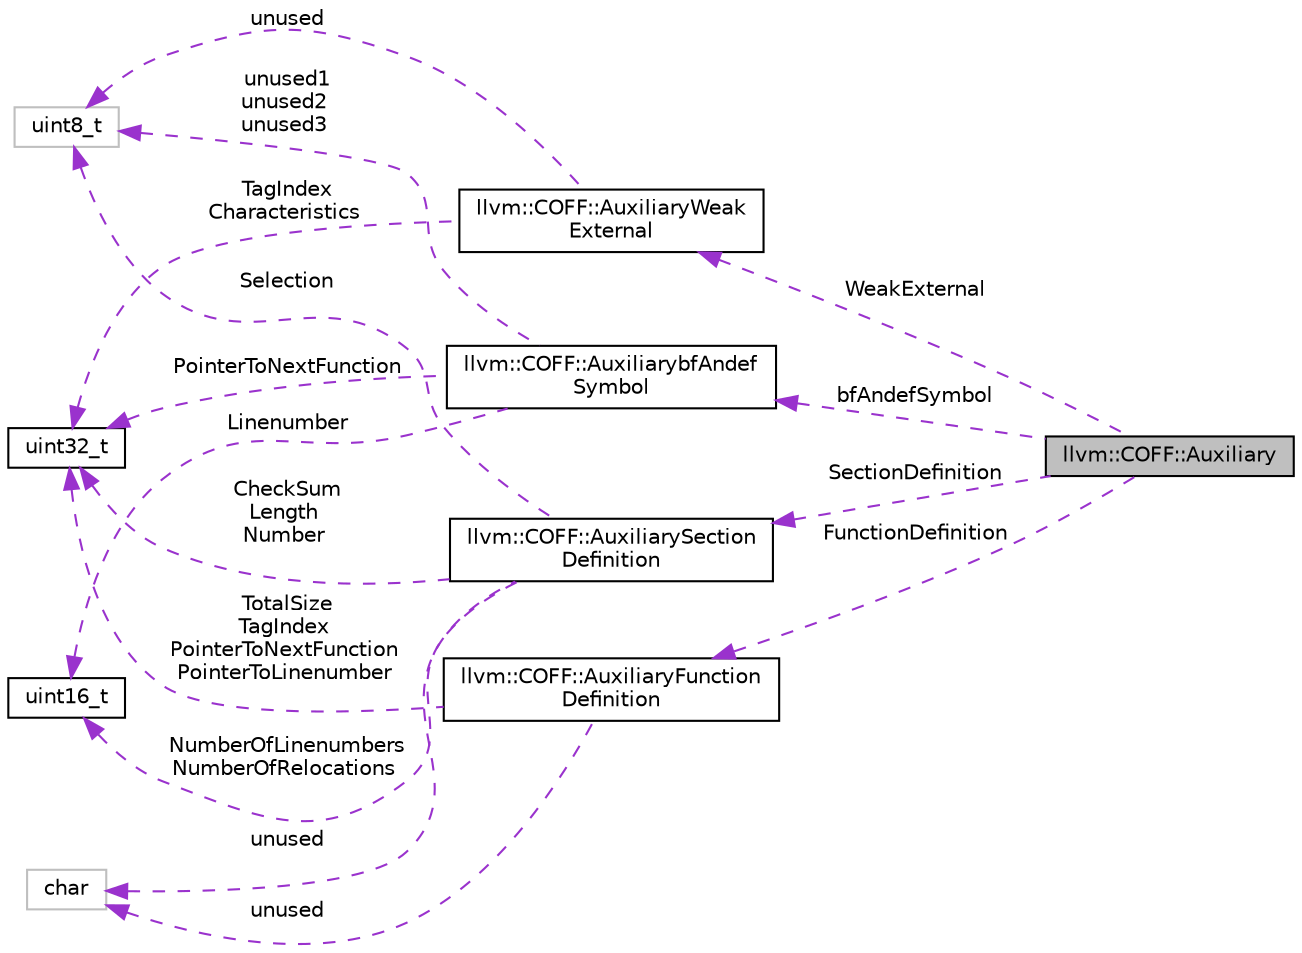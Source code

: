 digraph "llvm::COFF::Auxiliary"
{
 // LATEX_PDF_SIZE
  bgcolor="transparent";
  edge [fontname="Helvetica",fontsize="10",labelfontname="Helvetica",labelfontsize="10"];
  node [fontname="Helvetica",fontsize="10",shape=record];
  rankdir="LR";
  Node1 [label="llvm::COFF::Auxiliary",height=0.2,width=0.4,color="black", fillcolor="grey75", style="filled", fontcolor="black",tooltip=" "];
  Node2 -> Node1 [dir="back",color="darkorchid3",fontsize="10",style="dashed",label=" WeakExternal" ,fontname="Helvetica"];
  Node2 [label="llvm::COFF::AuxiliaryWeak\lExternal",height=0.2,width=0.4,color="black",URL="$structllvm_1_1COFF_1_1AuxiliaryWeakExternal.html",tooltip=" "];
  Node3 -> Node2 [dir="back",color="darkorchid3",fontsize="10",style="dashed",label=" TagIndex\nCharacteristics" ,fontname="Helvetica"];
  Node3 [label="uint32_t",height=0.2,width=0.4,color="black",URL="$classuint32__t.html",tooltip=" "];
  Node4 -> Node2 [dir="back",color="darkorchid3",fontsize="10",style="dashed",label=" unused" ,fontname="Helvetica"];
  Node4 [label="uint8_t",height=0.2,width=0.4,color="grey75",tooltip=" "];
  Node5 -> Node1 [dir="back",color="darkorchid3",fontsize="10",style="dashed",label=" bfAndefSymbol" ,fontname="Helvetica"];
  Node5 [label="llvm::COFF::AuxiliarybfAndef\lSymbol",height=0.2,width=0.4,color="black",URL="$structllvm_1_1COFF_1_1AuxiliarybfAndefSymbol.html",tooltip=" "];
  Node6 -> Node5 [dir="back",color="darkorchid3",fontsize="10",style="dashed",label=" Linenumber" ,fontname="Helvetica"];
  Node6 [label="uint16_t",height=0.2,width=0.4,color="black",URL="$classuint16__t.html",tooltip=" "];
  Node3 -> Node5 [dir="back",color="darkorchid3",fontsize="10",style="dashed",label=" PointerToNextFunction" ,fontname="Helvetica"];
  Node4 -> Node5 [dir="back",color="darkorchid3",fontsize="10",style="dashed",label=" unused1\nunused2\nunused3" ,fontname="Helvetica"];
  Node7 -> Node1 [dir="back",color="darkorchid3",fontsize="10",style="dashed",label=" FunctionDefinition" ,fontname="Helvetica"];
  Node7 [label="llvm::COFF::AuxiliaryFunction\lDefinition",height=0.2,width=0.4,color="black",URL="$structllvm_1_1COFF_1_1AuxiliaryFunctionDefinition.html",tooltip=" "];
  Node8 -> Node7 [dir="back",color="darkorchid3",fontsize="10",style="dashed",label=" unused" ,fontname="Helvetica"];
  Node8 [label="char",height=0.2,width=0.4,color="grey75",tooltip=" "];
  Node3 -> Node7 [dir="back",color="darkorchid3",fontsize="10",style="dashed",label=" TotalSize\nTagIndex\nPointerToNextFunction\nPointerToLinenumber" ,fontname="Helvetica"];
  Node9 -> Node1 [dir="back",color="darkorchid3",fontsize="10",style="dashed",label=" SectionDefinition" ,fontname="Helvetica"];
  Node9 [label="llvm::COFF::AuxiliarySection\lDefinition",height=0.2,width=0.4,color="black",URL="$structllvm_1_1COFF_1_1AuxiliarySectionDefinition.html",tooltip=" "];
  Node8 -> Node9 [dir="back",color="darkorchid3",fontsize="10",style="dashed",label=" unused" ,fontname="Helvetica"];
  Node6 -> Node9 [dir="back",color="darkorchid3",fontsize="10",style="dashed",label=" NumberOfLinenumbers\nNumberOfRelocations" ,fontname="Helvetica"];
  Node3 -> Node9 [dir="back",color="darkorchid3",fontsize="10",style="dashed",label=" CheckSum\nLength\nNumber" ,fontname="Helvetica"];
  Node4 -> Node9 [dir="back",color="darkorchid3",fontsize="10",style="dashed",label=" Selection" ,fontname="Helvetica"];
}
